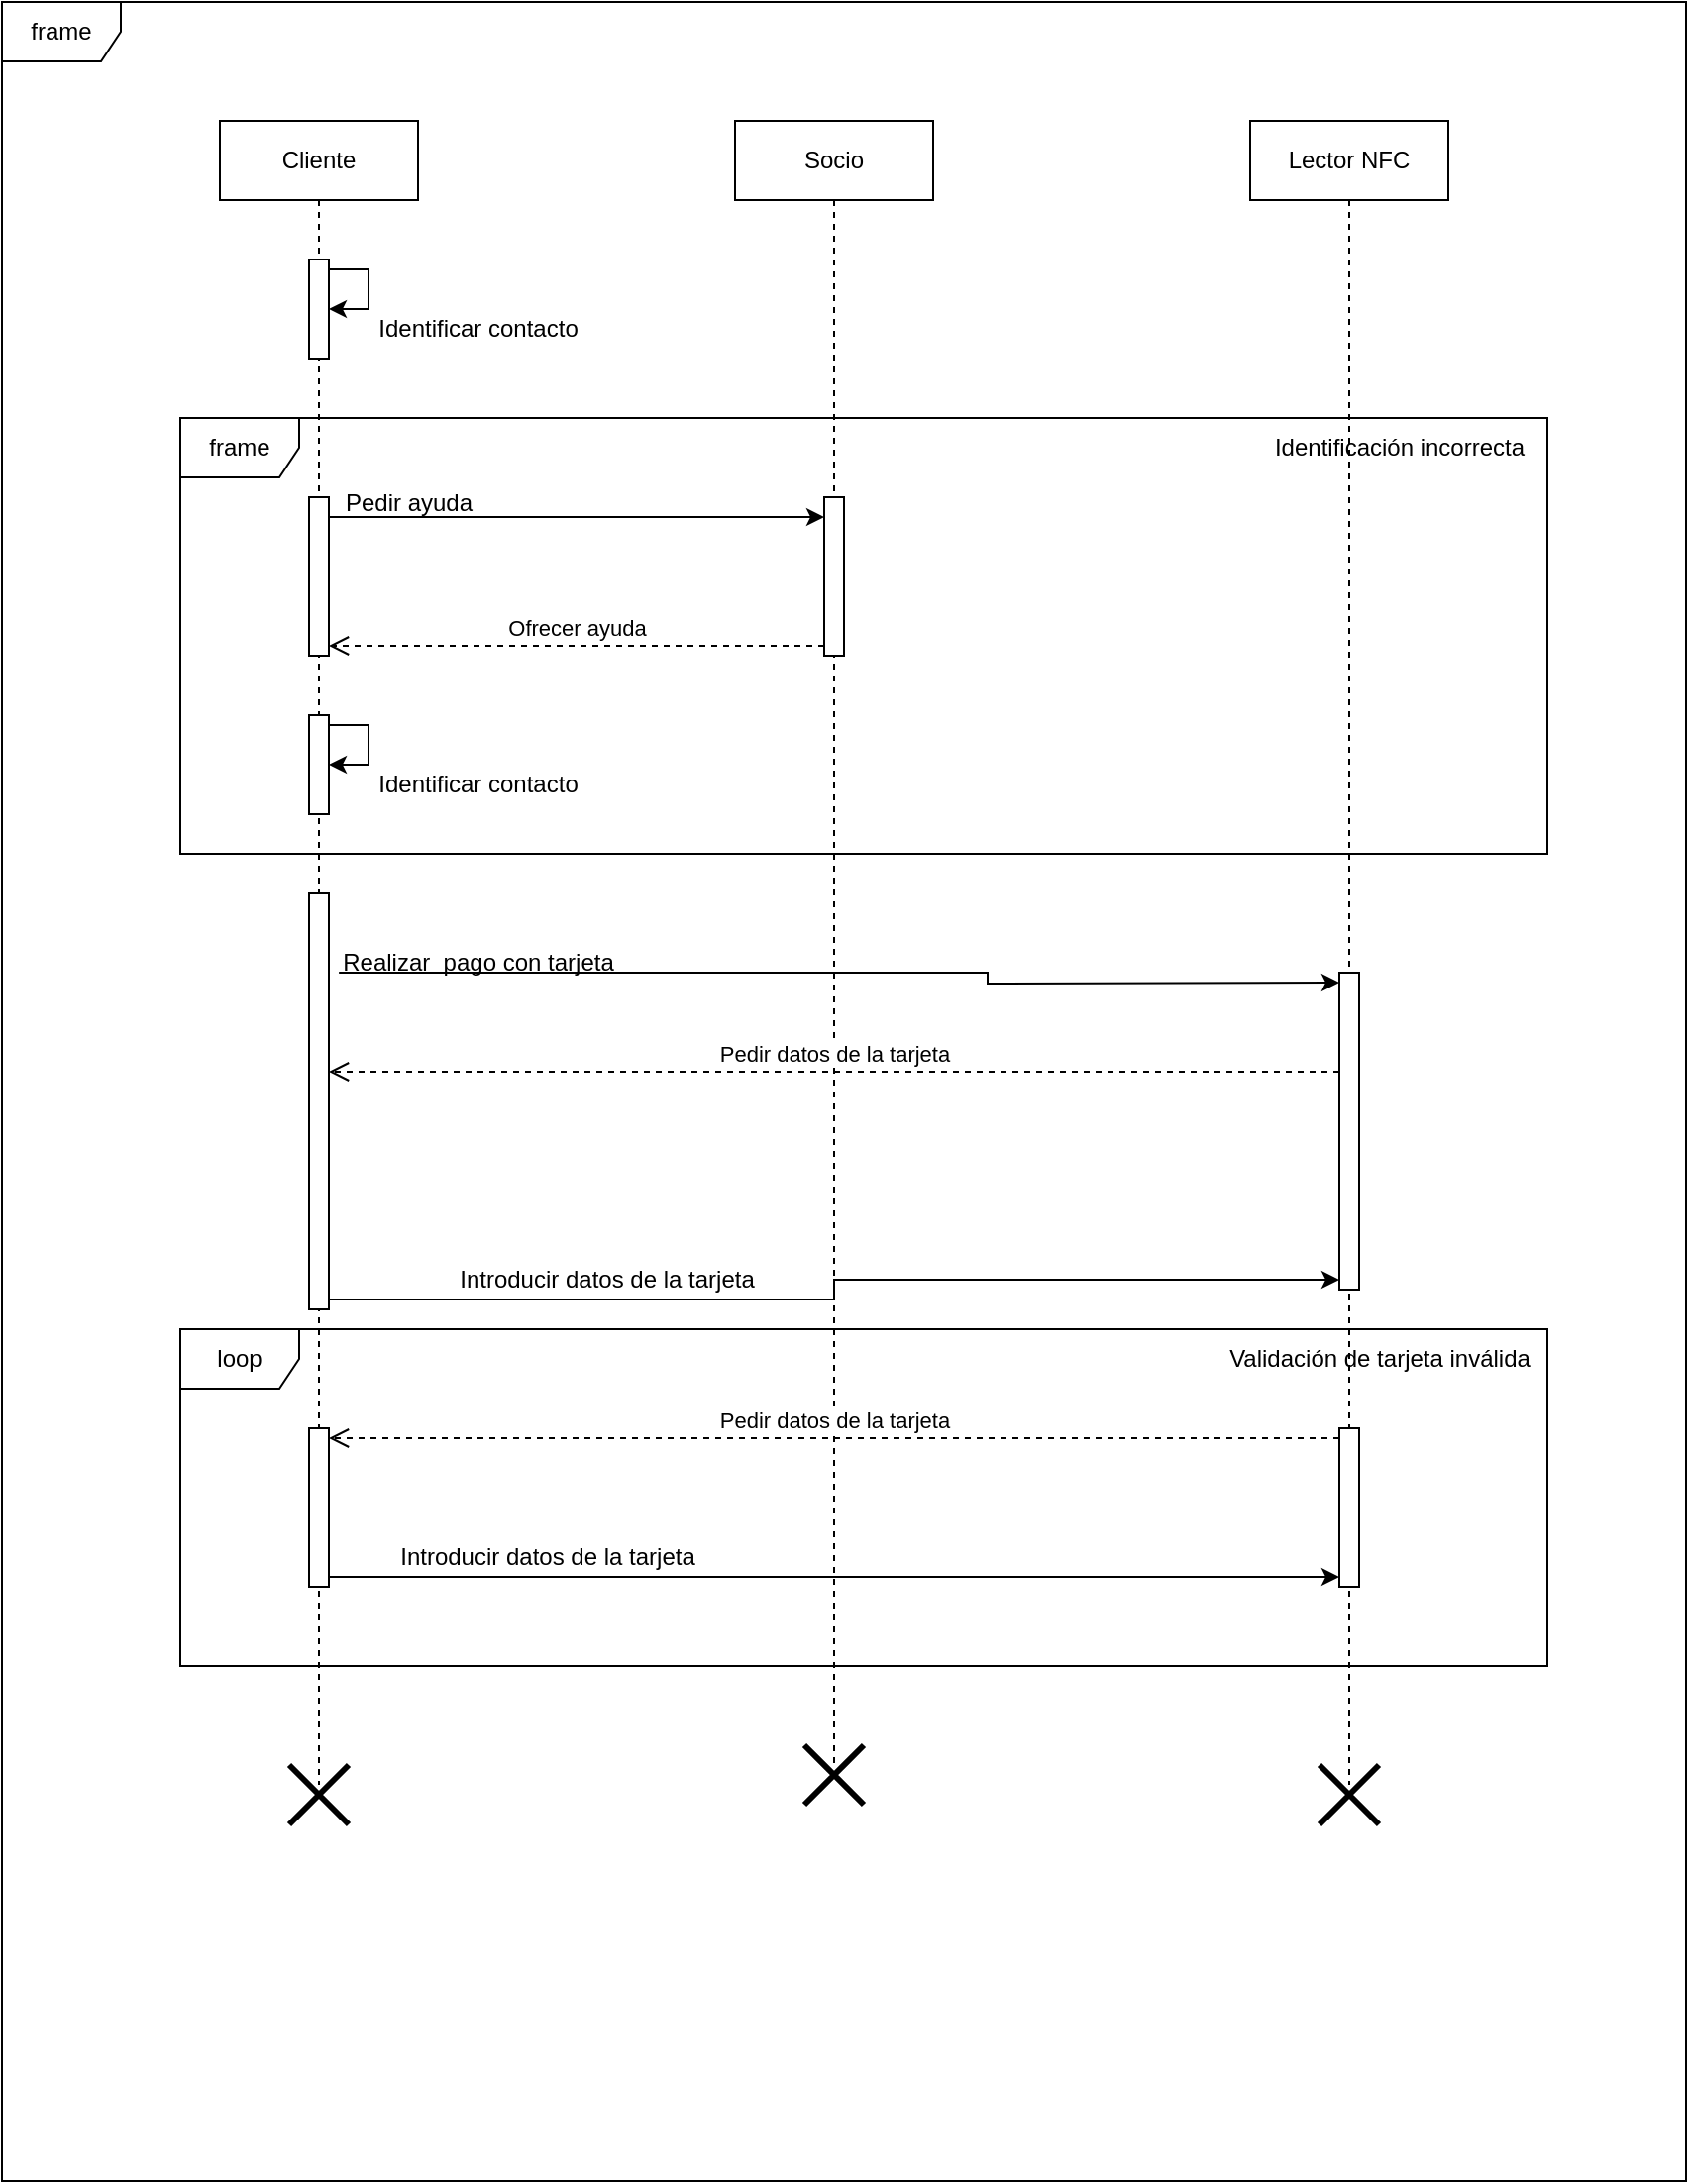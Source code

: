 <mxfile version="23.1.5" type="github">
  <diagram name="Page-1" id="pvRRpCcLM16Px7FFzudn">
    <mxGraphModel dx="1434" dy="752" grid="1" gridSize="10" guides="1" tooltips="1" connect="1" arrows="1" fold="1" page="1" pageScale="1" pageWidth="850" pageHeight="1100" math="0" shadow="0">
      <root>
        <mxCell id="0" />
        <mxCell id="1" parent="0" />
        <mxCell id="RotGb6i1i9LXdO6Hv8TP-26" value="frame" style="shape=umlFrame;whiteSpace=wrap;html=1;pointerEvents=0;" vertex="1" parent="1">
          <mxGeometry x="90" y="210" width="690" height="220" as="geometry" />
        </mxCell>
        <mxCell id="RotGb6i1i9LXdO6Hv8TP-10" value="Socio" style="shape=umlLifeline;perimeter=lifelinePerimeter;whiteSpace=wrap;html=1;container=1;dropTarget=0;collapsible=0;recursiveResize=0;outlineConnect=0;portConstraint=eastwest;newEdgeStyle={&quot;curved&quot;:0,&quot;rounded&quot;:0};" vertex="1" parent="1">
          <mxGeometry x="370" y="60" width="100" height="830" as="geometry" />
        </mxCell>
        <mxCell id="RotGb6i1i9LXdO6Hv8TP-9" value="Lector NFC" style="shape=umlLifeline;perimeter=lifelinePerimeter;whiteSpace=wrap;html=1;container=1;dropTarget=0;collapsible=0;recursiveResize=0;outlineConnect=0;portConstraint=eastwest;newEdgeStyle={&quot;curved&quot;:0,&quot;rounded&quot;:0};" vertex="1" parent="1">
          <mxGeometry x="630" y="60" width="100" height="840" as="geometry" />
        </mxCell>
        <mxCell id="RotGb6i1i9LXdO6Hv8TP-8" value="Cliente" style="shape=umlLifeline;perimeter=lifelinePerimeter;whiteSpace=wrap;html=1;container=1;dropTarget=0;collapsible=0;recursiveResize=0;outlineConnect=0;portConstraint=eastwest;newEdgeStyle={&quot;curved&quot;:0,&quot;rounded&quot;:0};" vertex="1" parent="1">
          <mxGeometry x="110" y="60" width="100" height="840" as="geometry" />
        </mxCell>
        <mxCell id="RotGb6i1i9LXdO6Hv8TP-12" value="" style="html=1;points=[[0,0,0,0,5],[0,1,0,0,-5],[1,0,0,0,5],[1,1,0,0,-5]];perimeter=orthogonalPerimeter;outlineConnect=0;targetShapes=umlLifeline;portConstraint=eastwest;newEdgeStyle={&quot;curved&quot;:0,&quot;rounded&quot;:0};" vertex="1" parent="RotGb6i1i9LXdO6Hv8TP-8">
          <mxGeometry x="45" y="70" width="10" height="50" as="geometry" />
        </mxCell>
        <mxCell id="RotGb6i1i9LXdO6Hv8TP-16" style="edgeStyle=orthogonalEdgeStyle;rounded=0;orthogonalLoop=1;jettySize=auto;html=1;curved=0;exitX=1;exitY=0;exitDx=0;exitDy=5;exitPerimeter=0;" edge="1" parent="RotGb6i1i9LXdO6Hv8TP-8" source="RotGb6i1i9LXdO6Hv8TP-12" target="RotGb6i1i9LXdO6Hv8TP-12">
          <mxGeometry relative="1" as="geometry" />
        </mxCell>
        <mxCell id="RotGb6i1i9LXdO6Hv8TP-19" value="" style="html=1;points=[[0,0,0,0,5],[0,1,0,0,-5],[1,0,0,0,5],[1,1,0,0,-5]];perimeter=orthogonalPerimeter;outlineConnect=0;targetShapes=umlLifeline;portConstraint=eastwest;newEdgeStyle={&quot;curved&quot;:0,&quot;rounded&quot;:0};" vertex="1" parent="RotGb6i1i9LXdO6Hv8TP-8">
          <mxGeometry x="45" y="390" width="10" height="210" as="geometry" />
        </mxCell>
        <mxCell id="RotGb6i1i9LXdO6Hv8TP-1" value="frame" style="shape=umlFrame;whiteSpace=wrap;html=1;pointerEvents=0;" vertex="1" parent="1">
          <mxGeometry width="850" height="1100" as="geometry" />
        </mxCell>
        <mxCell id="RotGb6i1i9LXdO6Hv8TP-17" value="Identificar contacto" style="text;html=1;align=center;verticalAlign=middle;resizable=0;points=[];autosize=1;strokeColor=none;fillColor=none;" vertex="1" parent="1">
          <mxGeometry x="180" y="150" width="120" height="30" as="geometry" />
        </mxCell>
        <mxCell id="RotGb6i1i9LXdO6Hv8TP-20" value="Realizar&amp;nbsp; pago con tarjeta" style="text;html=1;align=center;verticalAlign=middle;resizable=0;points=[];autosize=1;strokeColor=none;fillColor=none;" vertex="1" parent="1">
          <mxGeometry x="160" y="470" width="160" height="30" as="geometry" />
        </mxCell>
        <mxCell id="RotGb6i1i9LXdO6Hv8TP-21" style="edgeStyle=orthogonalEdgeStyle;rounded=0;orthogonalLoop=1;jettySize=auto;html=1;curved=0;entryX=0;entryY=0;entryDx=0;entryDy=5;entryPerimeter=0;exitX=0.063;exitY=0.667;exitDx=0;exitDy=0;exitPerimeter=0;" edge="1" parent="1" source="RotGb6i1i9LXdO6Hv8TP-20">
          <mxGeometry relative="1" as="geometry">
            <mxPoint x="675" y="495" as="targetPoint" />
          </mxGeometry>
        </mxCell>
        <mxCell id="RotGb6i1i9LXdO6Hv8TP-27" value="Identificación incorrecta" style="text;html=1;align=center;verticalAlign=middle;resizable=0;points=[];autosize=1;strokeColor=none;fillColor=none;" vertex="1" parent="1">
          <mxGeometry x="630" y="210" width="150" height="30" as="geometry" />
        </mxCell>
        <mxCell id="RotGb6i1i9LXdO6Hv8TP-29" style="edgeStyle=orthogonalEdgeStyle;rounded=0;orthogonalLoop=1;jettySize=auto;html=1;curved=0;" edge="1" parent="1" source="RotGb6i1i9LXdO6Hv8TP-28" target="RotGb6i1i9LXdO6Hv8TP-30">
          <mxGeometry relative="1" as="geometry">
            <Array as="points">
              <mxPoint x="290" y="260" />
              <mxPoint x="290" y="260" />
            </Array>
          </mxGeometry>
        </mxCell>
        <mxCell id="RotGb6i1i9LXdO6Hv8TP-28" value="" style="html=1;points=[[0,0,0,0,5],[0,1,0,0,-5],[1,0,0,0,5],[1,1,0,0,-5]];perimeter=orthogonalPerimeter;outlineConnect=0;targetShapes=umlLifeline;portConstraint=eastwest;newEdgeStyle={&quot;curved&quot;:0,&quot;rounded&quot;:0};" vertex="1" parent="1">
          <mxGeometry x="155" y="250" width="10" height="80" as="geometry" />
        </mxCell>
        <mxCell id="RotGb6i1i9LXdO6Hv8TP-30" value="" style="html=1;points=[[0,0,0,0,5],[0,1,0,0,-5],[1,0,0,0,5],[1,1,0,0,-5]];perimeter=orthogonalPerimeter;outlineConnect=0;targetShapes=umlLifeline;portConstraint=eastwest;newEdgeStyle={&quot;curved&quot;:0,&quot;rounded&quot;:0};" vertex="1" parent="1">
          <mxGeometry x="415" y="250" width="10" height="80" as="geometry" />
        </mxCell>
        <mxCell id="RotGb6i1i9LXdO6Hv8TP-31" value="Pedir ayuda" style="text;html=1;align=center;verticalAlign=middle;resizable=0;points=[];autosize=1;strokeColor=none;fillColor=none;" vertex="1" parent="1">
          <mxGeometry x="160" y="238" width="90" height="30" as="geometry" />
        </mxCell>
        <mxCell id="RotGb6i1i9LXdO6Hv8TP-32" value="Ofrecer ayuda" style="html=1;verticalAlign=bottom;endArrow=open;dashed=1;endSize=8;curved=0;rounded=0;exitX=0;exitY=1;exitDx=0;exitDy=-5;exitPerimeter=0;entryX=1;entryY=1;entryDx=0;entryDy=-5;entryPerimeter=0;" edge="1" parent="1" source="RotGb6i1i9LXdO6Hv8TP-30" target="RotGb6i1i9LXdO6Hv8TP-28">
          <mxGeometry relative="1" as="geometry">
            <mxPoint x="460" y="340" as="sourcePoint" />
            <mxPoint x="380" y="340" as="targetPoint" />
          </mxGeometry>
        </mxCell>
        <mxCell id="RotGb6i1i9LXdO6Hv8TP-33" value="loop" style="shape=umlFrame;whiteSpace=wrap;html=1;pointerEvents=0;" vertex="1" parent="1">
          <mxGeometry x="90" y="670" width="690" height="170" as="geometry" />
        </mxCell>
        <mxCell id="RotGb6i1i9LXdO6Hv8TP-34" value="Validación de tarjeta inválida" style="text;html=1;align=center;verticalAlign=middle;resizable=0;points=[];autosize=1;strokeColor=none;fillColor=none;" vertex="1" parent="1">
          <mxGeometry x="610" y="670" width="170" height="30" as="geometry" />
        </mxCell>
        <mxCell id="RotGb6i1i9LXdO6Hv8TP-35" value="" style="html=1;points=[[0,0,0,0,5],[0,1,0,0,-5],[1,0,0,0,5],[1,1,0,0,-5]];perimeter=orthogonalPerimeter;outlineConnect=0;targetShapes=umlLifeline;portConstraint=eastwest;newEdgeStyle={&quot;curved&quot;:0,&quot;rounded&quot;:0};" vertex="1" parent="1">
          <mxGeometry x="675" y="720" width="10" height="80" as="geometry" />
        </mxCell>
        <mxCell id="RotGb6i1i9LXdO6Hv8TP-36" value="" style="html=1;points=[[0,0,0,0,5],[0,1,0,0,-5],[1,0,0,0,5],[1,1,0,0,-5]];perimeter=orthogonalPerimeter;outlineConnect=0;targetShapes=umlLifeline;portConstraint=eastwest;newEdgeStyle={&quot;curved&quot;:0,&quot;rounded&quot;:0};" vertex="1" parent="1">
          <mxGeometry x="155" y="720" width="10" height="80" as="geometry" />
        </mxCell>
        <mxCell id="RotGb6i1i9LXdO6Hv8TP-38" value="Pedir datos de la tarjeta" style="html=1;verticalAlign=bottom;endArrow=open;dashed=1;endSize=8;curved=0;rounded=0;exitX=0;exitY=0;exitDx=0;exitDy=5;exitPerimeter=0;" edge="1" parent="1" source="RotGb6i1i9LXdO6Hv8TP-35" target="RotGb6i1i9LXdO6Hv8TP-36">
          <mxGeometry relative="1" as="geometry">
            <mxPoint x="680" y="730" as="sourcePoint" />
            <mxPoint x="600" y="730" as="targetPoint" />
          </mxGeometry>
        </mxCell>
        <mxCell id="RotGb6i1i9LXdO6Hv8TP-40" value="" style="html=1;points=[[0,0,0,0,5],[0,1,0,0,-5],[1,0,0,0,5],[1,1,0,0,-5]];perimeter=orthogonalPerimeter;outlineConnect=0;targetShapes=umlLifeline;portConstraint=eastwest;newEdgeStyle={&quot;curved&quot;:0,&quot;rounded&quot;:0};" vertex="1" parent="1">
          <mxGeometry x="675" y="490" width="10" height="160" as="geometry" />
        </mxCell>
        <mxCell id="RotGb6i1i9LXdO6Hv8TP-42" value="Pedir datos de la tarjeta" style="html=1;verticalAlign=bottom;endArrow=open;dashed=1;endSize=8;curved=0;rounded=0;exitX=0;exitY=1;exitDx=0;exitDy=-5;" edge="1" parent="1">
          <mxGeometry relative="1" as="geometry">
            <mxPoint x="165" y="540.0" as="targetPoint" />
            <mxPoint x="675" y="540.0" as="sourcePoint" />
          </mxGeometry>
        </mxCell>
        <mxCell id="RotGb6i1i9LXdO6Hv8TP-43" style="edgeStyle=orthogonalEdgeStyle;rounded=0;orthogonalLoop=1;jettySize=auto;html=1;curved=0;exitX=1;exitY=1;exitDx=0;exitDy=-5;exitPerimeter=0;entryX=0;entryY=1;entryDx=0;entryDy=-5;entryPerimeter=0;" edge="1" parent="1" source="RotGb6i1i9LXdO6Hv8TP-19" target="RotGb6i1i9LXdO6Hv8TP-40">
          <mxGeometry relative="1" as="geometry" />
        </mxCell>
        <mxCell id="RotGb6i1i9LXdO6Hv8TP-44" value="Introducir datos de la tarjeta" style="text;html=1;align=center;verticalAlign=middle;resizable=0;points=[];autosize=1;strokeColor=none;fillColor=none;" vertex="1" parent="1">
          <mxGeometry x="220" y="630" width="170" height="30" as="geometry" />
        </mxCell>
        <mxCell id="RotGb6i1i9LXdO6Hv8TP-45" style="edgeStyle=orthogonalEdgeStyle;rounded=0;orthogonalLoop=1;jettySize=auto;html=1;curved=0;exitX=1;exitY=1;exitDx=0;exitDy=-5;exitPerimeter=0;entryX=0;entryY=1;entryDx=0;entryDy=-5;entryPerimeter=0;" edge="1" parent="1" source="RotGb6i1i9LXdO6Hv8TP-36" target="RotGb6i1i9LXdO6Hv8TP-35">
          <mxGeometry relative="1" as="geometry" />
        </mxCell>
        <mxCell id="RotGb6i1i9LXdO6Hv8TP-46" value="Introducir datos de la tarjeta" style="text;html=1;align=center;verticalAlign=middle;resizable=0;points=[];autosize=1;strokeColor=none;fillColor=none;" vertex="1" parent="1">
          <mxGeometry x="190" y="770" width="170" height="30" as="geometry" />
        </mxCell>
        <mxCell id="RotGb6i1i9LXdO6Hv8TP-47" value="" style="html=1;points=[[0,0,0,0,5],[0,1,0,0,-5],[1,0,0,0,5],[1,1,0,0,-5]];perimeter=orthogonalPerimeter;outlineConnect=0;targetShapes=umlLifeline;portConstraint=eastwest;newEdgeStyle={&quot;curved&quot;:0,&quot;rounded&quot;:0};" vertex="1" parent="1">
          <mxGeometry x="155" y="360" width="10" height="50" as="geometry" />
        </mxCell>
        <mxCell id="RotGb6i1i9LXdO6Hv8TP-48" style="edgeStyle=orthogonalEdgeStyle;rounded=0;orthogonalLoop=1;jettySize=auto;html=1;curved=0;exitX=1;exitY=0;exitDx=0;exitDy=5;exitPerimeter=0;" edge="1" parent="1" source="RotGb6i1i9LXdO6Hv8TP-47" target="RotGb6i1i9LXdO6Hv8TP-47">
          <mxGeometry relative="1" as="geometry" />
        </mxCell>
        <mxCell id="RotGb6i1i9LXdO6Hv8TP-49" value="Identificar contacto" style="text;html=1;align=center;verticalAlign=middle;resizable=0;points=[];autosize=1;strokeColor=none;fillColor=none;" vertex="1" parent="1">
          <mxGeometry x="180" y="380" width="120" height="30" as="geometry" />
        </mxCell>
        <mxCell id="RotGb6i1i9LXdO6Hv8TP-50" value="" style="shape=umlDestroy;whiteSpace=wrap;html=1;strokeWidth=3;targetShapes=umlLifeline;" vertex="1" parent="1">
          <mxGeometry x="145" y="890" width="30" height="30" as="geometry" />
        </mxCell>
        <mxCell id="RotGb6i1i9LXdO6Hv8TP-51" value="" style="shape=umlDestroy;whiteSpace=wrap;html=1;strokeWidth=3;targetShapes=umlLifeline;" vertex="1" parent="1">
          <mxGeometry x="405" y="880" width="30" height="30" as="geometry" />
        </mxCell>
        <mxCell id="RotGb6i1i9LXdO6Hv8TP-52" value="" style="shape=umlDestroy;whiteSpace=wrap;html=1;strokeWidth=3;targetShapes=umlLifeline;" vertex="1" parent="1">
          <mxGeometry x="665" y="890" width="30" height="30" as="geometry" />
        </mxCell>
      </root>
    </mxGraphModel>
  </diagram>
</mxfile>
